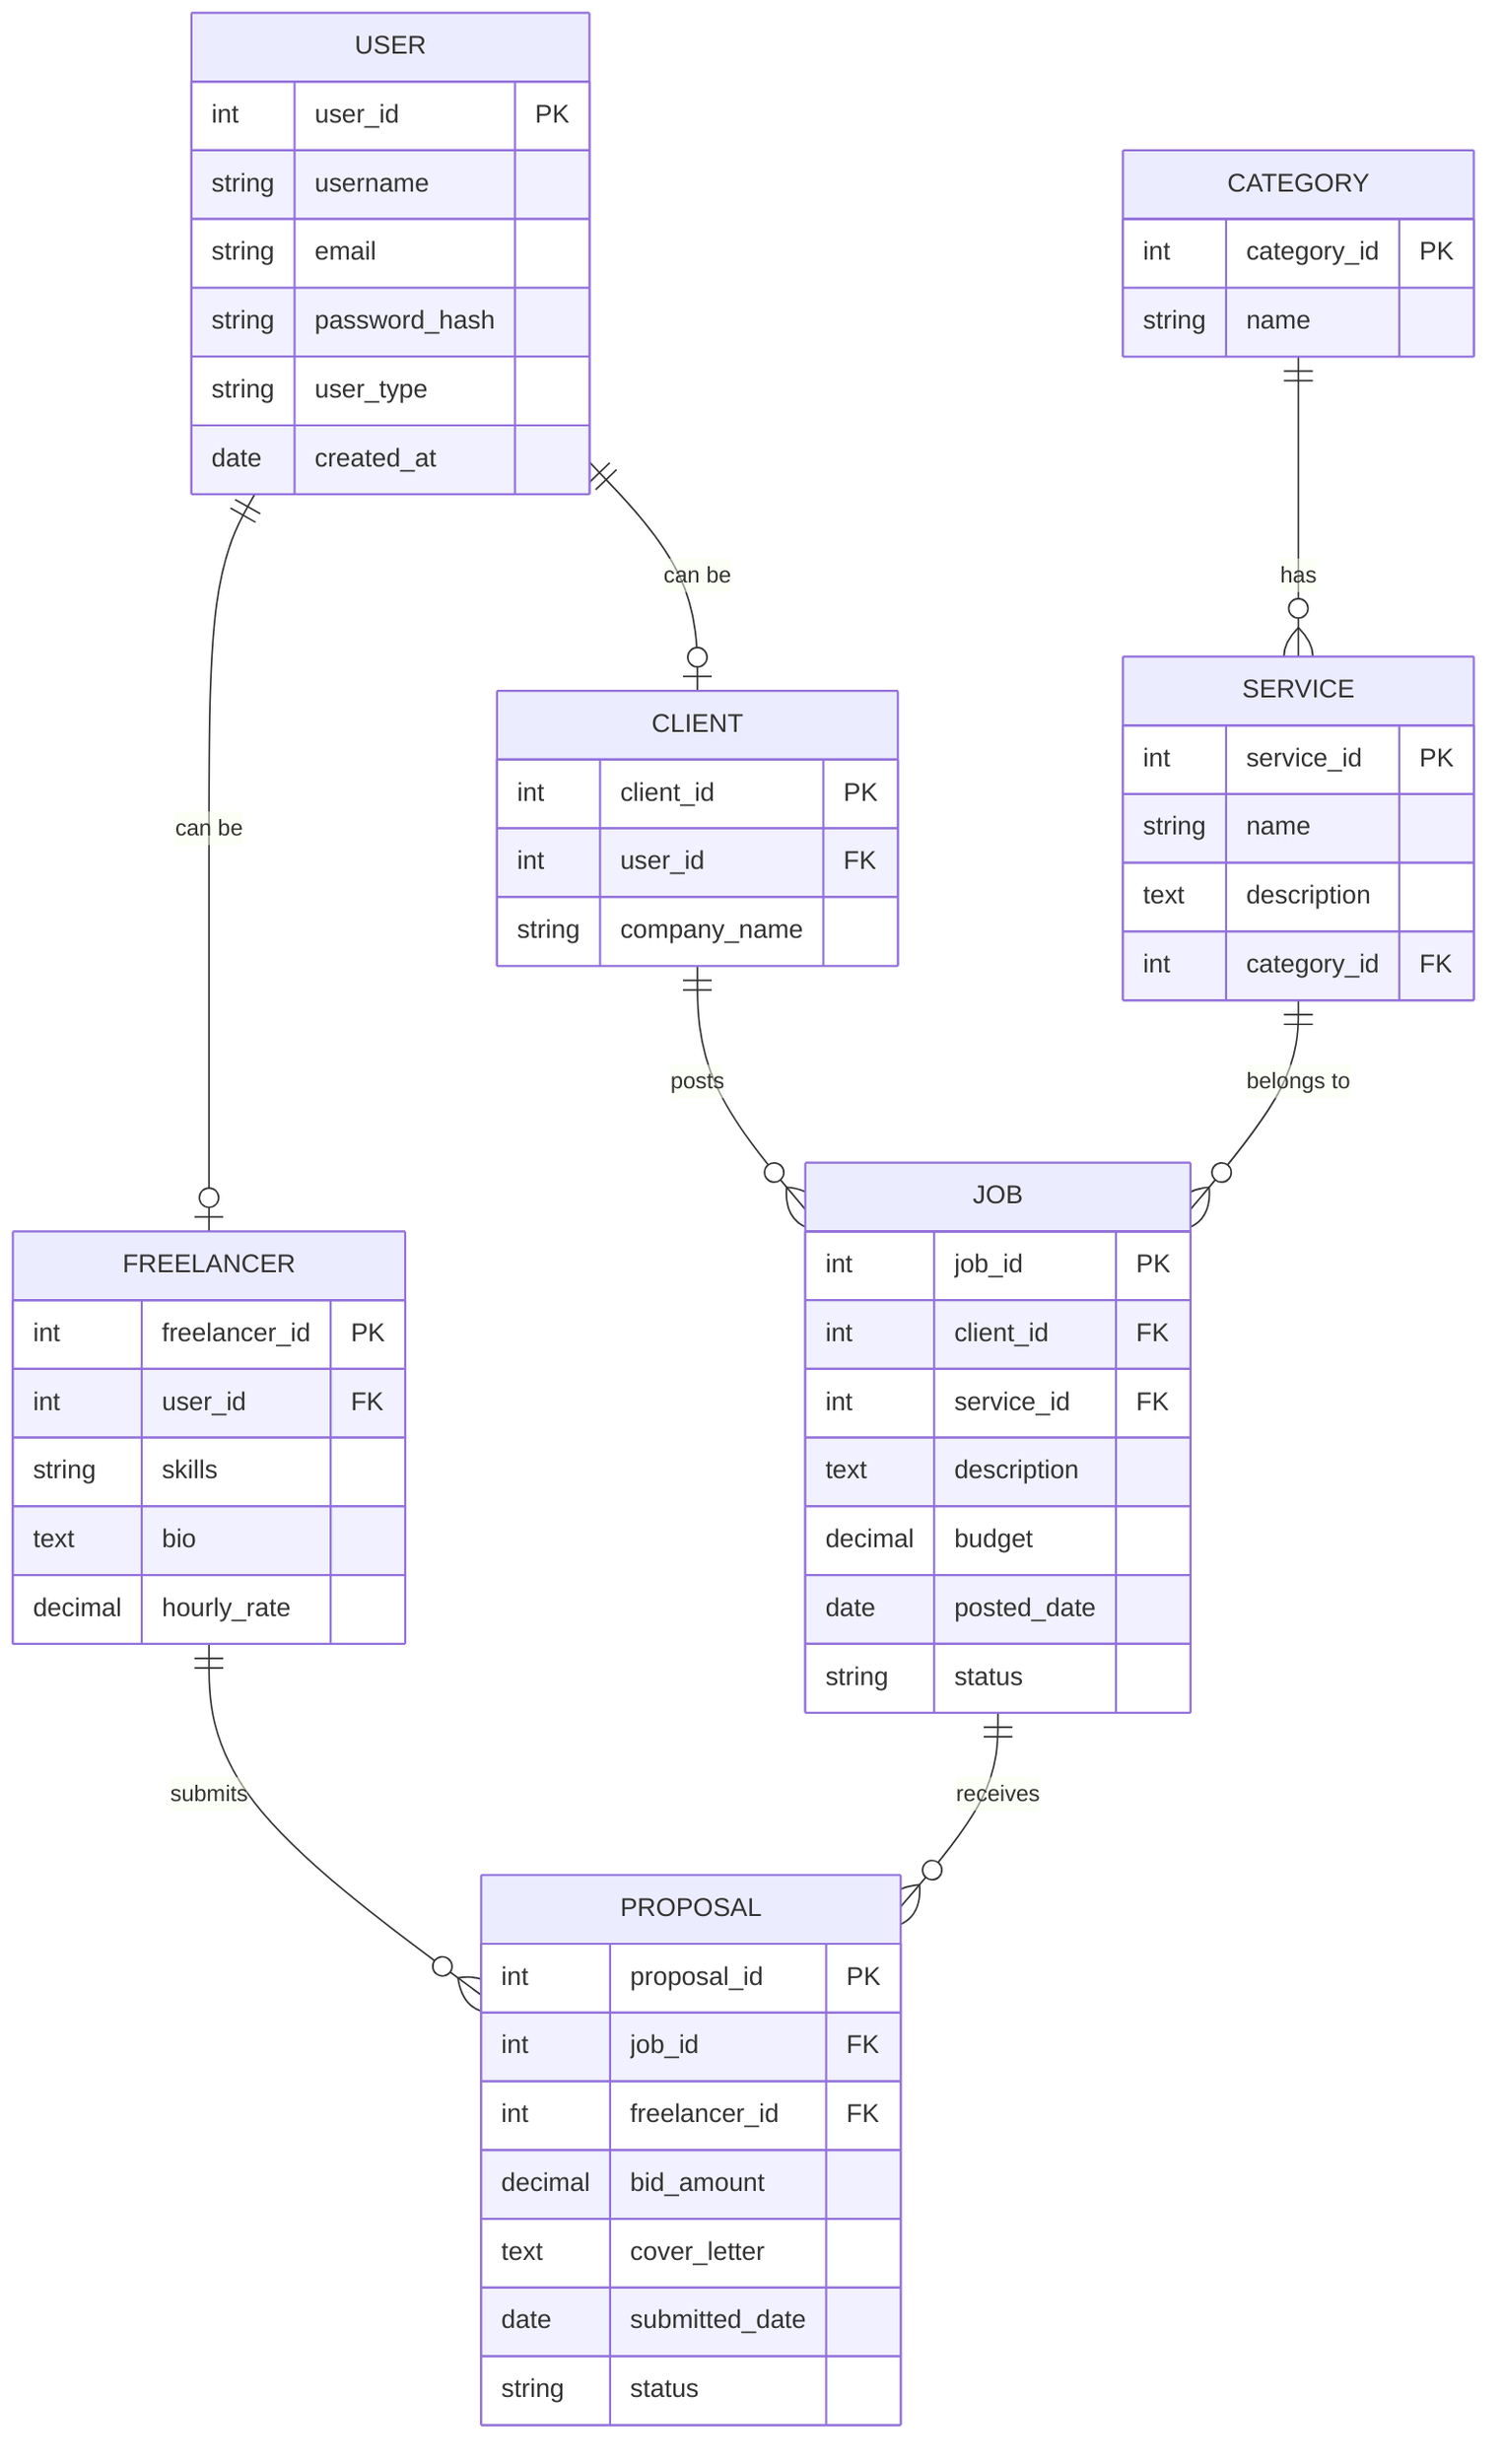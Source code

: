 erDiagram
    USER {
        int user_id PK
        string username
        string email
        string password_hash
        string user_type
        date created_at
    }
    FREELANCER {
        int freelancer_id PK
        int user_id FK
        string skills
        text bio
        decimal hourly_rate
    }
    CLIENT {
        int client_id PK
        int user_id FK
        string company_name
    }
    SERVICE {
        int service_id PK
        string name
        text description
        int category_id FK
    }
    CATEGORY {
        int category_id PK
        string name
    }
    JOB {
        int job_id PK
        int client_id FK
        int service_id FK
        text description
        decimal budget
        date posted_date
        string status
    }
    PROPOSAL {
        int proposal_id PK
        int job_id FK
        int freelancer_id FK
        decimal bid_amount
        text cover_letter
        date submitted_date
        string status
    }
    
    USER ||--o| FREELANCER : "can be"
    USER ||--o| CLIENT : "can be"
    CLIENT ||--o{ JOB : "posts"
    SERVICE ||--o{ JOB : "belongs to"
    CATEGORY ||--o{ SERVICE : "has"
    JOB ||--o{ PROPOSAL : "receives"
    FREELANCER ||--o{ PROPOSAL : "submits"